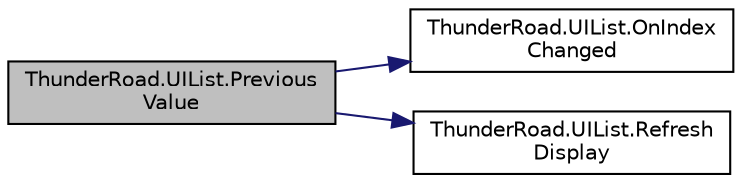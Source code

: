 digraph "ThunderRoad.UIList.PreviousValue"
{
 // LATEX_PDF_SIZE
  edge [fontname="Helvetica",fontsize="10",labelfontname="Helvetica",labelfontsize="10"];
  node [fontname="Helvetica",fontsize="10",shape=record];
  rankdir="LR";
  Node1 [label="ThunderRoad.UIList.Previous\lValue",height=0.2,width=0.4,color="black", fillcolor="grey75", style="filled", fontcolor="black",tooltip="Previouses the value."];
  Node1 -> Node2 [color="midnightblue",fontsize="10",style="solid",fontname="Helvetica"];
  Node2 [label="ThunderRoad.UIList.OnIndex\lChanged",height=0.2,width=0.4,color="black", fillcolor="white", style="filled",URL="$class_thunder_road_1_1_u_i_list.html#a36316f92023e898b51e4cface4ddaf3d",tooltip=" "];
  Node1 -> Node3 [color="midnightblue",fontsize="10",style="solid",fontname="Helvetica"];
  Node3 [label="ThunderRoad.UIList.Refresh\lDisplay",height=0.2,width=0.4,color="black", fillcolor="white", style="filled",URL="$class_thunder_road_1_1_u_i_list.html#ace863d8b619e614ee03be371f56d2f64",tooltip="Refreshes the display."];
}
